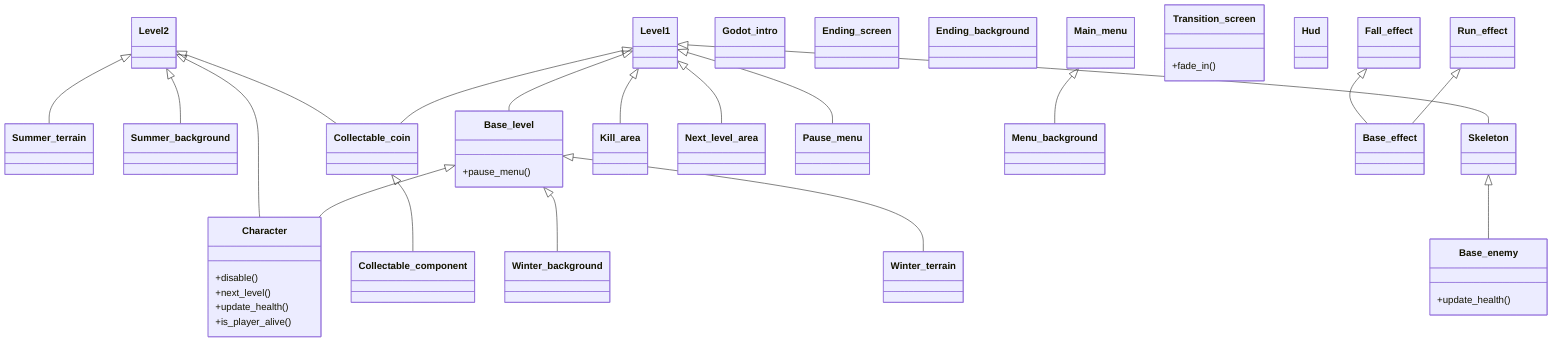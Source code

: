 classDiagram
	class Summer_terrain
	class Winter_background
	class Level2
	Level2 <|-- Summer_background
	Level2 <|-- Summer_terrain
	Level2 <|-- Character
	Level2 <|-- Collectable_coin
	class Base_level
	Base_level: +pause_menu()
	Base_level <|-- Winter_background
	Base_level <|-- Winter_terrain
	Base_level <|-- Character
	class Level1
	Level1 <|-- Base_level
	Level1 <|-- Collectable_coin
	Level1 <|-- Skeleton
	Level1 <|-- Kill_area
	Level1 <|-- Next_level_area
	Level1 <|-- Pause_menu
	class Summer_background
	class Godot_intro
	class Ending_screen
	class Ending_background
	class Main_menu
	Main_menu <|-- Menu_background
	class Menu_background
	class Transition_screen
	Transition_screen: +fade_in()
	class Pause_menu
	class Hud
	class Skeleton
	Skeleton <|-- Base_enemy
	class Base_enemy
	Base_enemy: +update_health()
	class Character
	Character: +disable()
	Character: +next_level()
	Character: +update_health()
	Character: +is_player_alive()
	class Collectable_component
	class Collectable_coin
	Collectable_coin <|-- Collectable_component
	class Winter_terrain
	class Fall_effect
	Fall_effect <|-- Base_effect
	class Run_effect
	Run_effect <|-- Base_effect
	class Base_effect
	class Kill_area
	class Next_level_area